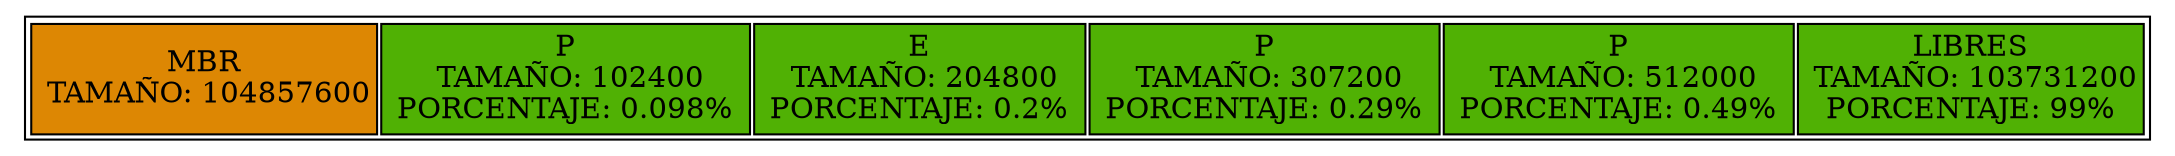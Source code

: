 digraph G {
parent[shape = plaintext label=<
<table border='1' cellborder='1'>
<tr>
<td rowspan = "2" bgcolor ="#dd8703"> MBR <br/> TAMAÑO: 104857600</td>
<td rowspan = "2" bgcolor ="#50b104">P<br/> TAMAÑO: 102400<br/> PORCENTAJE: 0.098% </td>
<td rowspan = "2" bgcolor ="#50b104">E<br/> TAMAÑO: 204800<br/> PORCENTAJE: 0.2% </td>
<td rowspan = "2" bgcolor ="#50b104">P<br/> TAMAÑO: 307200<br/> PORCENTAJE: 0.29% </td>
<td rowspan = "2" bgcolor ="#50b104">P<br/> TAMAÑO: 512000<br/> PORCENTAJE: 0.49% </td>
<td rowspan = "2" bgcolor ="#50b104"> LIBRES <br/> TAMAÑO: 103731200<br/> PORCENTAJE: 99% </td>
</tr>
</table>
>];
}

